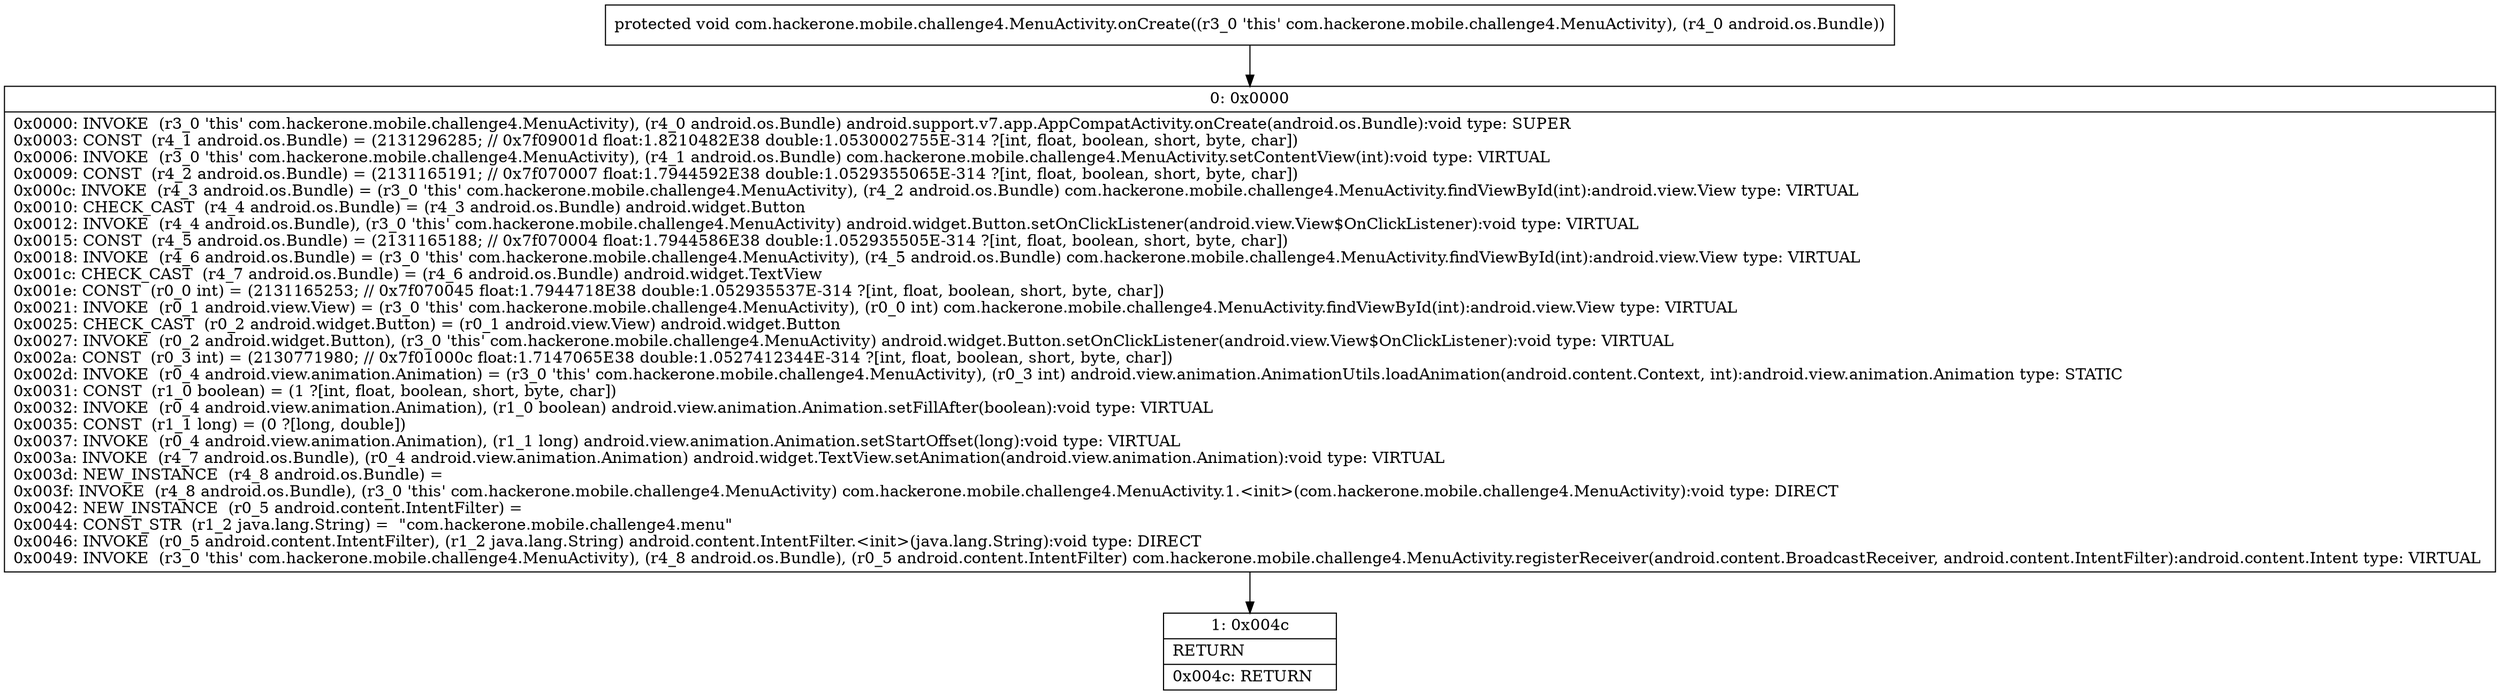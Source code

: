 digraph "CFG forcom.hackerone.mobile.challenge4.MenuActivity.onCreate(Landroid\/os\/Bundle;)V" {
Node_0 [shape=record,label="{0\:\ 0x0000|0x0000: INVOKE  (r3_0 'this' com.hackerone.mobile.challenge4.MenuActivity), (r4_0 android.os.Bundle) android.support.v7.app.AppCompatActivity.onCreate(android.os.Bundle):void type: SUPER \l0x0003: CONST  (r4_1 android.os.Bundle) = (2131296285; \/\/ 0x7f09001d float:1.8210482E38 double:1.0530002755E\-314 ?[int, float, boolean, short, byte, char]) \l0x0006: INVOKE  (r3_0 'this' com.hackerone.mobile.challenge4.MenuActivity), (r4_1 android.os.Bundle) com.hackerone.mobile.challenge4.MenuActivity.setContentView(int):void type: VIRTUAL \l0x0009: CONST  (r4_2 android.os.Bundle) = (2131165191; \/\/ 0x7f070007 float:1.7944592E38 double:1.0529355065E\-314 ?[int, float, boolean, short, byte, char]) \l0x000c: INVOKE  (r4_3 android.os.Bundle) = (r3_0 'this' com.hackerone.mobile.challenge4.MenuActivity), (r4_2 android.os.Bundle) com.hackerone.mobile.challenge4.MenuActivity.findViewById(int):android.view.View type: VIRTUAL \l0x0010: CHECK_CAST  (r4_4 android.os.Bundle) = (r4_3 android.os.Bundle) android.widget.Button \l0x0012: INVOKE  (r4_4 android.os.Bundle), (r3_0 'this' com.hackerone.mobile.challenge4.MenuActivity) android.widget.Button.setOnClickListener(android.view.View$OnClickListener):void type: VIRTUAL \l0x0015: CONST  (r4_5 android.os.Bundle) = (2131165188; \/\/ 0x7f070004 float:1.7944586E38 double:1.052935505E\-314 ?[int, float, boolean, short, byte, char]) \l0x0018: INVOKE  (r4_6 android.os.Bundle) = (r3_0 'this' com.hackerone.mobile.challenge4.MenuActivity), (r4_5 android.os.Bundle) com.hackerone.mobile.challenge4.MenuActivity.findViewById(int):android.view.View type: VIRTUAL \l0x001c: CHECK_CAST  (r4_7 android.os.Bundle) = (r4_6 android.os.Bundle) android.widget.TextView \l0x001e: CONST  (r0_0 int) = (2131165253; \/\/ 0x7f070045 float:1.7944718E38 double:1.052935537E\-314 ?[int, float, boolean, short, byte, char]) \l0x0021: INVOKE  (r0_1 android.view.View) = (r3_0 'this' com.hackerone.mobile.challenge4.MenuActivity), (r0_0 int) com.hackerone.mobile.challenge4.MenuActivity.findViewById(int):android.view.View type: VIRTUAL \l0x0025: CHECK_CAST  (r0_2 android.widget.Button) = (r0_1 android.view.View) android.widget.Button \l0x0027: INVOKE  (r0_2 android.widget.Button), (r3_0 'this' com.hackerone.mobile.challenge4.MenuActivity) android.widget.Button.setOnClickListener(android.view.View$OnClickListener):void type: VIRTUAL \l0x002a: CONST  (r0_3 int) = (2130771980; \/\/ 0x7f01000c float:1.7147065E38 double:1.0527412344E\-314 ?[int, float, boolean, short, byte, char]) \l0x002d: INVOKE  (r0_4 android.view.animation.Animation) = (r3_0 'this' com.hackerone.mobile.challenge4.MenuActivity), (r0_3 int) android.view.animation.AnimationUtils.loadAnimation(android.content.Context, int):android.view.animation.Animation type: STATIC \l0x0031: CONST  (r1_0 boolean) = (1 ?[int, float, boolean, short, byte, char]) \l0x0032: INVOKE  (r0_4 android.view.animation.Animation), (r1_0 boolean) android.view.animation.Animation.setFillAfter(boolean):void type: VIRTUAL \l0x0035: CONST  (r1_1 long) = (0 ?[long, double]) \l0x0037: INVOKE  (r0_4 android.view.animation.Animation), (r1_1 long) android.view.animation.Animation.setStartOffset(long):void type: VIRTUAL \l0x003a: INVOKE  (r4_7 android.os.Bundle), (r0_4 android.view.animation.Animation) android.widget.TextView.setAnimation(android.view.animation.Animation):void type: VIRTUAL \l0x003d: NEW_INSTANCE  (r4_8 android.os.Bundle) =  \l0x003f: INVOKE  (r4_8 android.os.Bundle), (r3_0 'this' com.hackerone.mobile.challenge4.MenuActivity) com.hackerone.mobile.challenge4.MenuActivity.1.\<init\>(com.hackerone.mobile.challenge4.MenuActivity):void type: DIRECT \l0x0042: NEW_INSTANCE  (r0_5 android.content.IntentFilter) =  \l0x0044: CONST_STR  (r1_2 java.lang.String) =  \"com.hackerone.mobile.challenge4.menu\" \l0x0046: INVOKE  (r0_5 android.content.IntentFilter), (r1_2 java.lang.String) android.content.IntentFilter.\<init\>(java.lang.String):void type: DIRECT \l0x0049: INVOKE  (r3_0 'this' com.hackerone.mobile.challenge4.MenuActivity), (r4_8 android.os.Bundle), (r0_5 android.content.IntentFilter) com.hackerone.mobile.challenge4.MenuActivity.registerReceiver(android.content.BroadcastReceiver, android.content.IntentFilter):android.content.Intent type: VIRTUAL \l}"];
Node_1 [shape=record,label="{1\:\ 0x004c|RETURN\l|0x004c: RETURN   \l}"];
MethodNode[shape=record,label="{protected void com.hackerone.mobile.challenge4.MenuActivity.onCreate((r3_0 'this' com.hackerone.mobile.challenge4.MenuActivity), (r4_0 android.os.Bundle)) }"];
MethodNode -> Node_0;
Node_0 -> Node_1;
}

